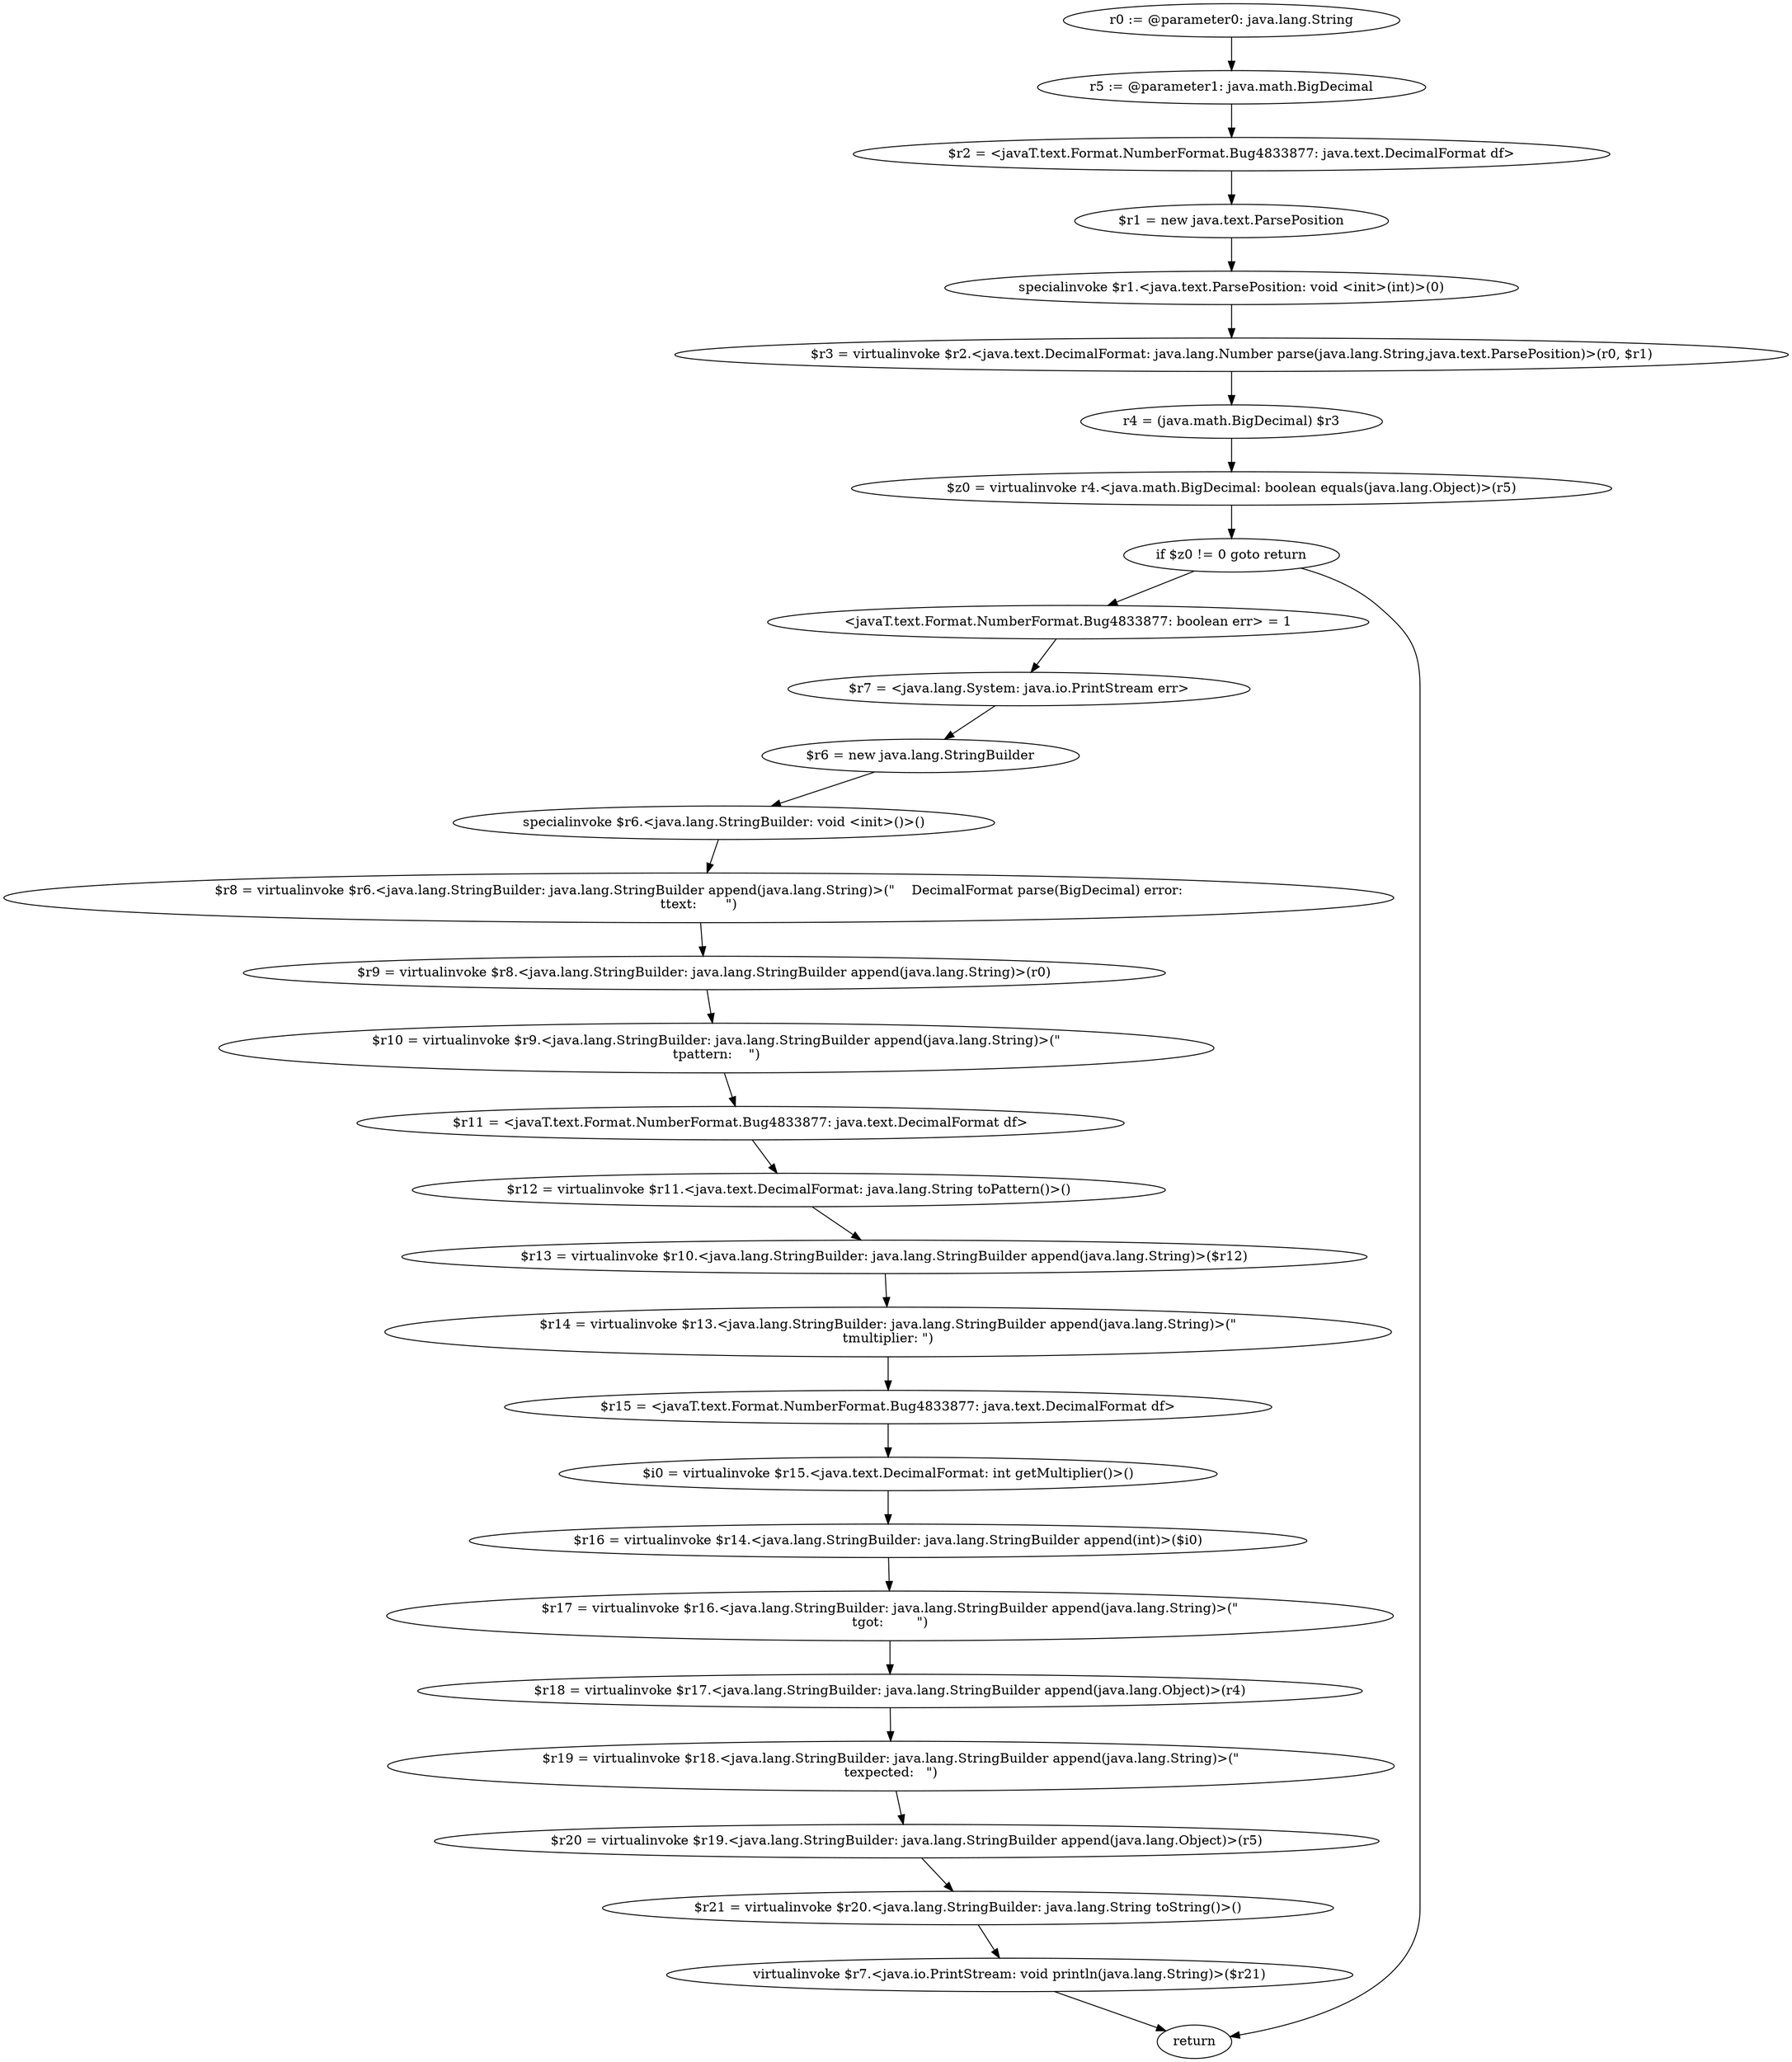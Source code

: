 digraph "unitGraph" {
    "r0 := @parameter0: java.lang.String"
    "r5 := @parameter1: java.math.BigDecimal"
    "$r2 = <javaT.text.Format.NumberFormat.Bug4833877: java.text.DecimalFormat df>"
    "$r1 = new java.text.ParsePosition"
    "specialinvoke $r1.<java.text.ParsePosition: void <init>(int)>(0)"
    "$r3 = virtualinvoke $r2.<java.text.DecimalFormat: java.lang.Number parse(java.lang.String,java.text.ParsePosition)>(r0, $r1)"
    "r4 = (java.math.BigDecimal) $r3"
    "$z0 = virtualinvoke r4.<java.math.BigDecimal: boolean equals(java.lang.Object)>(r5)"
    "if $z0 != 0 goto return"
    "<javaT.text.Format.NumberFormat.Bug4833877: boolean err> = 1"
    "$r7 = <java.lang.System: java.io.PrintStream err>"
    "$r6 = new java.lang.StringBuilder"
    "specialinvoke $r6.<java.lang.StringBuilder: void <init>()>()"
    "$r8 = virtualinvoke $r6.<java.lang.StringBuilder: java.lang.StringBuilder append(java.lang.String)>(\"    DecimalFormat parse(BigDecimal) error:\n\ttext:       \")"
    "$r9 = virtualinvoke $r8.<java.lang.StringBuilder: java.lang.StringBuilder append(java.lang.String)>(r0)"
    "$r10 = virtualinvoke $r9.<java.lang.StringBuilder: java.lang.StringBuilder append(java.lang.String)>(\"\n\tpattern:    \")"
    "$r11 = <javaT.text.Format.NumberFormat.Bug4833877: java.text.DecimalFormat df>"
    "$r12 = virtualinvoke $r11.<java.text.DecimalFormat: java.lang.String toPattern()>()"
    "$r13 = virtualinvoke $r10.<java.lang.StringBuilder: java.lang.StringBuilder append(java.lang.String)>($r12)"
    "$r14 = virtualinvoke $r13.<java.lang.StringBuilder: java.lang.StringBuilder append(java.lang.String)>(\"\n\tmultiplier: \")"
    "$r15 = <javaT.text.Format.NumberFormat.Bug4833877: java.text.DecimalFormat df>"
    "$i0 = virtualinvoke $r15.<java.text.DecimalFormat: int getMultiplier()>()"
    "$r16 = virtualinvoke $r14.<java.lang.StringBuilder: java.lang.StringBuilder append(int)>($i0)"
    "$r17 = virtualinvoke $r16.<java.lang.StringBuilder: java.lang.StringBuilder append(java.lang.String)>(\"\n\tgot:        \")"
    "$r18 = virtualinvoke $r17.<java.lang.StringBuilder: java.lang.StringBuilder append(java.lang.Object)>(r4)"
    "$r19 = virtualinvoke $r18.<java.lang.StringBuilder: java.lang.StringBuilder append(java.lang.String)>(\"\n\texpected:   \")"
    "$r20 = virtualinvoke $r19.<java.lang.StringBuilder: java.lang.StringBuilder append(java.lang.Object)>(r5)"
    "$r21 = virtualinvoke $r20.<java.lang.StringBuilder: java.lang.String toString()>()"
    "virtualinvoke $r7.<java.io.PrintStream: void println(java.lang.String)>($r21)"
    "return"
    "r0 := @parameter0: java.lang.String"->"r5 := @parameter1: java.math.BigDecimal";
    "r5 := @parameter1: java.math.BigDecimal"->"$r2 = <javaT.text.Format.NumberFormat.Bug4833877: java.text.DecimalFormat df>";
    "$r2 = <javaT.text.Format.NumberFormat.Bug4833877: java.text.DecimalFormat df>"->"$r1 = new java.text.ParsePosition";
    "$r1 = new java.text.ParsePosition"->"specialinvoke $r1.<java.text.ParsePosition: void <init>(int)>(0)";
    "specialinvoke $r1.<java.text.ParsePosition: void <init>(int)>(0)"->"$r3 = virtualinvoke $r2.<java.text.DecimalFormat: java.lang.Number parse(java.lang.String,java.text.ParsePosition)>(r0, $r1)";
    "$r3 = virtualinvoke $r2.<java.text.DecimalFormat: java.lang.Number parse(java.lang.String,java.text.ParsePosition)>(r0, $r1)"->"r4 = (java.math.BigDecimal) $r3";
    "r4 = (java.math.BigDecimal) $r3"->"$z0 = virtualinvoke r4.<java.math.BigDecimal: boolean equals(java.lang.Object)>(r5)";
    "$z0 = virtualinvoke r4.<java.math.BigDecimal: boolean equals(java.lang.Object)>(r5)"->"if $z0 != 0 goto return";
    "if $z0 != 0 goto return"->"<javaT.text.Format.NumberFormat.Bug4833877: boolean err> = 1";
    "if $z0 != 0 goto return"->"return";
    "<javaT.text.Format.NumberFormat.Bug4833877: boolean err> = 1"->"$r7 = <java.lang.System: java.io.PrintStream err>";
    "$r7 = <java.lang.System: java.io.PrintStream err>"->"$r6 = new java.lang.StringBuilder";
    "$r6 = new java.lang.StringBuilder"->"specialinvoke $r6.<java.lang.StringBuilder: void <init>()>()";
    "specialinvoke $r6.<java.lang.StringBuilder: void <init>()>()"->"$r8 = virtualinvoke $r6.<java.lang.StringBuilder: java.lang.StringBuilder append(java.lang.String)>(\"    DecimalFormat parse(BigDecimal) error:\n\ttext:       \")";
    "$r8 = virtualinvoke $r6.<java.lang.StringBuilder: java.lang.StringBuilder append(java.lang.String)>(\"    DecimalFormat parse(BigDecimal) error:\n\ttext:       \")"->"$r9 = virtualinvoke $r8.<java.lang.StringBuilder: java.lang.StringBuilder append(java.lang.String)>(r0)";
    "$r9 = virtualinvoke $r8.<java.lang.StringBuilder: java.lang.StringBuilder append(java.lang.String)>(r0)"->"$r10 = virtualinvoke $r9.<java.lang.StringBuilder: java.lang.StringBuilder append(java.lang.String)>(\"\n\tpattern:    \")";
    "$r10 = virtualinvoke $r9.<java.lang.StringBuilder: java.lang.StringBuilder append(java.lang.String)>(\"\n\tpattern:    \")"->"$r11 = <javaT.text.Format.NumberFormat.Bug4833877: java.text.DecimalFormat df>";
    "$r11 = <javaT.text.Format.NumberFormat.Bug4833877: java.text.DecimalFormat df>"->"$r12 = virtualinvoke $r11.<java.text.DecimalFormat: java.lang.String toPattern()>()";
    "$r12 = virtualinvoke $r11.<java.text.DecimalFormat: java.lang.String toPattern()>()"->"$r13 = virtualinvoke $r10.<java.lang.StringBuilder: java.lang.StringBuilder append(java.lang.String)>($r12)";
    "$r13 = virtualinvoke $r10.<java.lang.StringBuilder: java.lang.StringBuilder append(java.lang.String)>($r12)"->"$r14 = virtualinvoke $r13.<java.lang.StringBuilder: java.lang.StringBuilder append(java.lang.String)>(\"\n\tmultiplier: \")";
    "$r14 = virtualinvoke $r13.<java.lang.StringBuilder: java.lang.StringBuilder append(java.lang.String)>(\"\n\tmultiplier: \")"->"$r15 = <javaT.text.Format.NumberFormat.Bug4833877: java.text.DecimalFormat df>";
    "$r15 = <javaT.text.Format.NumberFormat.Bug4833877: java.text.DecimalFormat df>"->"$i0 = virtualinvoke $r15.<java.text.DecimalFormat: int getMultiplier()>()";
    "$i0 = virtualinvoke $r15.<java.text.DecimalFormat: int getMultiplier()>()"->"$r16 = virtualinvoke $r14.<java.lang.StringBuilder: java.lang.StringBuilder append(int)>($i0)";
    "$r16 = virtualinvoke $r14.<java.lang.StringBuilder: java.lang.StringBuilder append(int)>($i0)"->"$r17 = virtualinvoke $r16.<java.lang.StringBuilder: java.lang.StringBuilder append(java.lang.String)>(\"\n\tgot:        \")";
    "$r17 = virtualinvoke $r16.<java.lang.StringBuilder: java.lang.StringBuilder append(java.lang.String)>(\"\n\tgot:        \")"->"$r18 = virtualinvoke $r17.<java.lang.StringBuilder: java.lang.StringBuilder append(java.lang.Object)>(r4)";
    "$r18 = virtualinvoke $r17.<java.lang.StringBuilder: java.lang.StringBuilder append(java.lang.Object)>(r4)"->"$r19 = virtualinvoke $r18.<java.lang.StringBuilder: java.lang.StringBuilder append(java.lang.String)>(\"\n\texpected:   \")";
    "$r19 = virtualinvoke $r18.<java.lang.StringBuilder: java.lang.StringBuilder append(java.lang.String)>(\"\n\texpected:   \")"->"$r20 = virtualinvoke $r19.<java.lang.StringBuilder: java.lang.StringBuilder append(java.lang.Object)>(r5)";
    "$r20 = virtualinvoke $r19.<java.lang.StringBuilder: java.lang.StringBuilder append(java.lang.Object)>(r5)"->"$r21 = virtualinvoke $r20.<java.lang.StringBuilder: java.lang.String toString()>()";
    "$r21 = virtualinvoke $r20.<java.lang.StringBuilder: java.lang.String toString()>()"->"virtualinvoke $r7.<java.io.PrintStream: void println(java.lang.String)>($r21)";
    "virtualinvoke $r7.<java.io.PrintStream: void println(java.lang.String)>($r21)"->"return";
}
